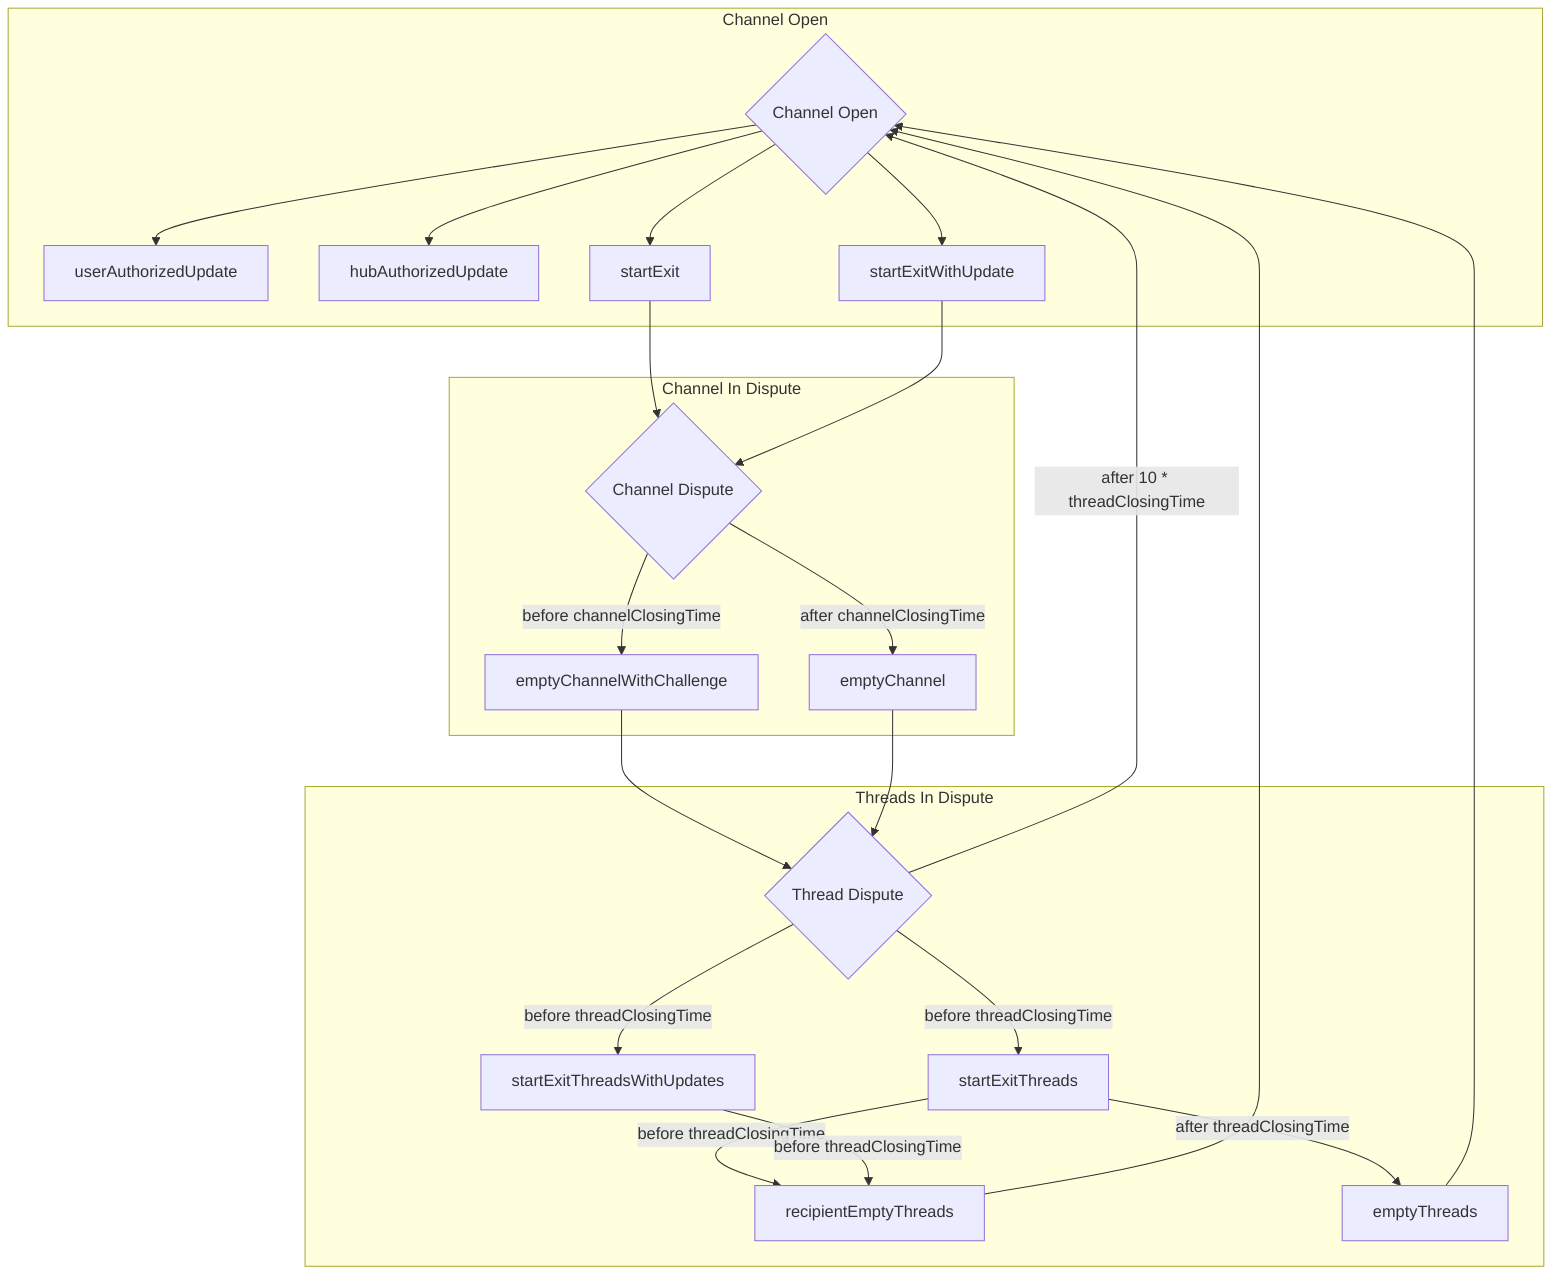 graph TD
    subgraph Channel Open
        open{Channel Open}-->userAuthorizedUpdate
        
        open-->hubAuthorizedUpdate

        open-->startExit
        open-->startExitWithUpdate
    end

    subgraph Channel In Dispute
        startExit-->channelDispute
        startExitWithUpdate-->channelDispute
        

        channelDispute{Channel Dispute}-- before channelClosingTime -->emptyChannelWithChallenge

        channelDispute-- after channelClosingTime -->emptyChannel

    end

    subgraph Threads In Dispute
        emptyChannelWithChallenge-->threadDispute
        emptyChannel-->threadDispute

        threadDispute{Thread Dispute}-- before threadClosingTime --> startExitThreads

        threadDispute-- before threadClosingTime --> startExitThreadsWithUpdates

        startExitThreads-- before threadClosingTime --> recipientEmptyThreads

        startExitThreadsWithUpdates-- before threadClosingTime --> recipientEmptyThreads

        recipientEmptyThreads-->open

        startExitThreads-- after threadClosingTime --> emptyThreads

        emptyThreads-->open

        threadDispute-- after 10 * threadClosingTime -->open

    end
